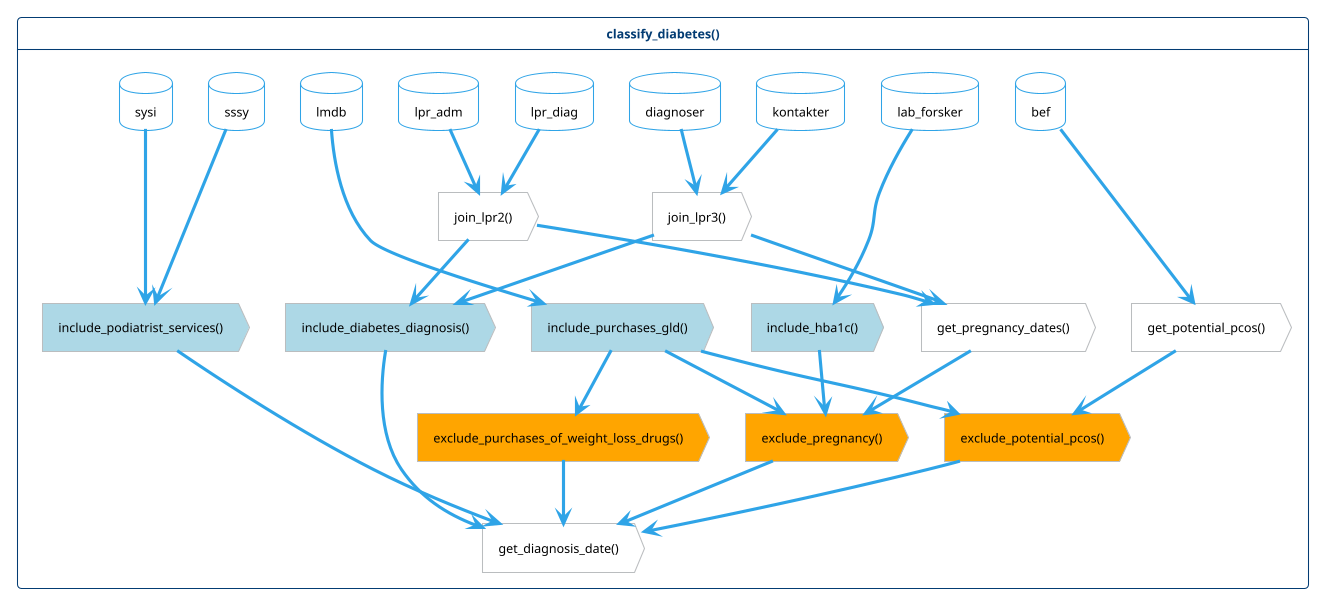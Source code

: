 @startuml function-flow
!theme cerulean-outline
<style>
action {
    FontColor black
}
database {
    FontColor black
}
.inclusion {
    BackgroundColor lightblue
}
.exclusion {
    BackgroundColor orange
}
</style>

hide <<inclusion>> stereotype
hide <<exclusion>> stereotype

card classify_diabetes() as cd {
    together {
        database sssy
        database sysi
        database lpr_diag
        database lpr_adm
        database lmdb
        database lab_forsker
        database kontakter
        database diagnoser
        database bef
    }

    action "get_pregnancy_dates()" as pregnancy
    action "get_potential_pcos()" as pcos
    action "get_diagnosis_date()" as diagnosis_date
    action "join_lpr2()" as lpr2
    action "join_lpr3()" as lpr3

    together {
        action "exclude_pregnancy()" as ex_pregnancy <<exclusion>>
        action "exclude_purchases_of_weight_loss_drugs()" as ex_wld <<exclusion>>
        action "exclude_potential_pcos()" as ex_pcos <<exclusion>>
    }

    together {
        action "include_hba1c()" as in_hba1c <<inclusion>>
        action "include_diabetes_diagnosis()" as in_diagnosis <<inclusion>>
        action "include_podiatrist_services()" as in_podiatrist <<inclusion>>
        action "include_purchases_gld()" as in_gld <<inclusion>>
    }

    lpr_diag --> lpr2
    lpr_adm --> lpr2
    kontakter --> lpr3
    diagnoser --> lpr3

    lab_forsker --> in_hba1c
    in_hba1c --> ex_pregnancy

    lpr2 --> pregnancy
    lpr3 --> pregnancy
    pregnancy -> ex_pregnancy

    lpr2 --> in_diagnosis
    lpr3 --> in_diagnosis

    sssy --> in_podiatrist
    sysi --> in_podiatrist
    
    lmdb --> in_gld
    in_gld --> ex_pregnancy
    in_gld --> ex_wld

    bef --> pcos
    in_gld --> ex_pcos
    pcos --> ex_pcos

    ex_wld --> diagnosis_date
    ex_pregnancy --> diagnosis_date
    ex_pcos --> diagnosis_date
    in_podiatrist --> diagnosis_date
    in_diagnosis --> diagnosis_date

}
@enduml
